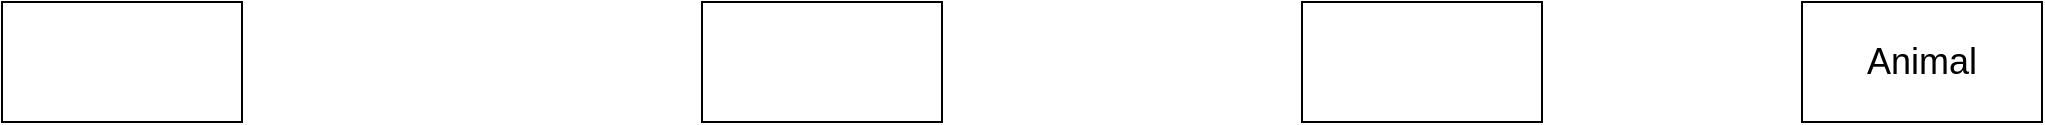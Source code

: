 <mxfile version="23.1.5" type="github">
  <diagram name="Página-1" id="mJLCUhvSLpM9Iwz3uHTD">
    <mxGraphModel dx="2049" dy="1114" grid="1" gridSize="10" guides="1" tooltips="1" connect="1" arrows="1" fold="1" page="1" pageScale="1" pageWidth="827" pageHeight="1169" math="0" shadow="0">
      <root>
        <mxCell id="0" />
        <mxCell id="1" parent="0" />
        <mxCell id="pu3p6v9pUtM_yW5x0ThC-2" value="" style="whiteSpace=wrap;html=1;" vertex="1" parent="1">
          <mxGeometry x="170" y="430" width="120" height="60" as="geometry" />
        </mxCell>
        <mxCell id="pu3p6v9pUtM_yW5x0ThC-3" value="" style="whiteSpace=wrap;html=1;" vertex="1" parent="1">
          <mxGeometry x="520" y="430" width="120" height="60" as="geometry" />
        </mxCell>
        <mxCell id="pu3p6v9pUtM_yW5x0ThC-4" value="" style="whiteSpace=wrap;html=1;" vertex="1" parent="1">
          <mxGeometry x="820" y="430" width="120" height="60" as="geometry" />
        </mxCell>
        <mxCell id="pu3p6v9pUtM_yW5x0ThC-5" value="&lt;span style=&quot;font-size: 18px;&quot;&gt;Animal&lt;/span&gt;" style="whiteSpace=wrap;html=1;" vertex="1" parent="1">
          <mxGeometry x="1070" y="430" width="120" height="60" as="geometry" />
        </mxCell>
      </root>
    </mxGraphModel>
  </diagram>
</mxfile>
